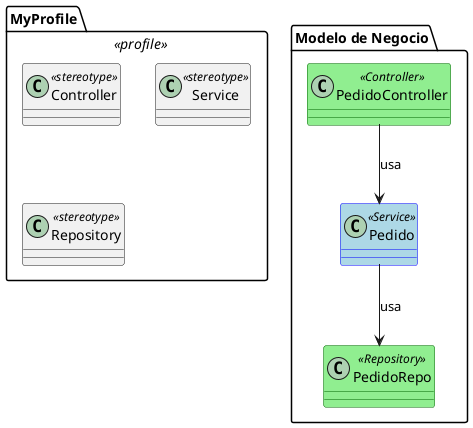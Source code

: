@startuml
' Definimos estilos para estereotipos
skinparam class {
  BackgroundColor<<Service>> LightBlue
  BorderColor<<Service>> Blue

  BackgroundColor<<Repository>> LightGreen
  BorderColor<<Repository>> DarkGreen

  BackgroundColor<<Controller>> LightGreen
  BorderColor<<Controller>> DarkGreen
}

' ---- Perfil emulado ----
package "MyProfile" <<profile>> {
  class «Controller» <<stereotype>>
  class «Service» <<stereotype>>
  class «Repository» <<stereotype>>
}

' ---- Modelo que usa el perfil ----
package "Modelo de Negocio" {
  class PedidoController <<Controller>>
  class Pedido <<Service>>
  class PedidoRepo <<Repository>>

  PedidoController --> Pedido : usa
  Pedido --> PedidoRepo : usa
}
@enduml

